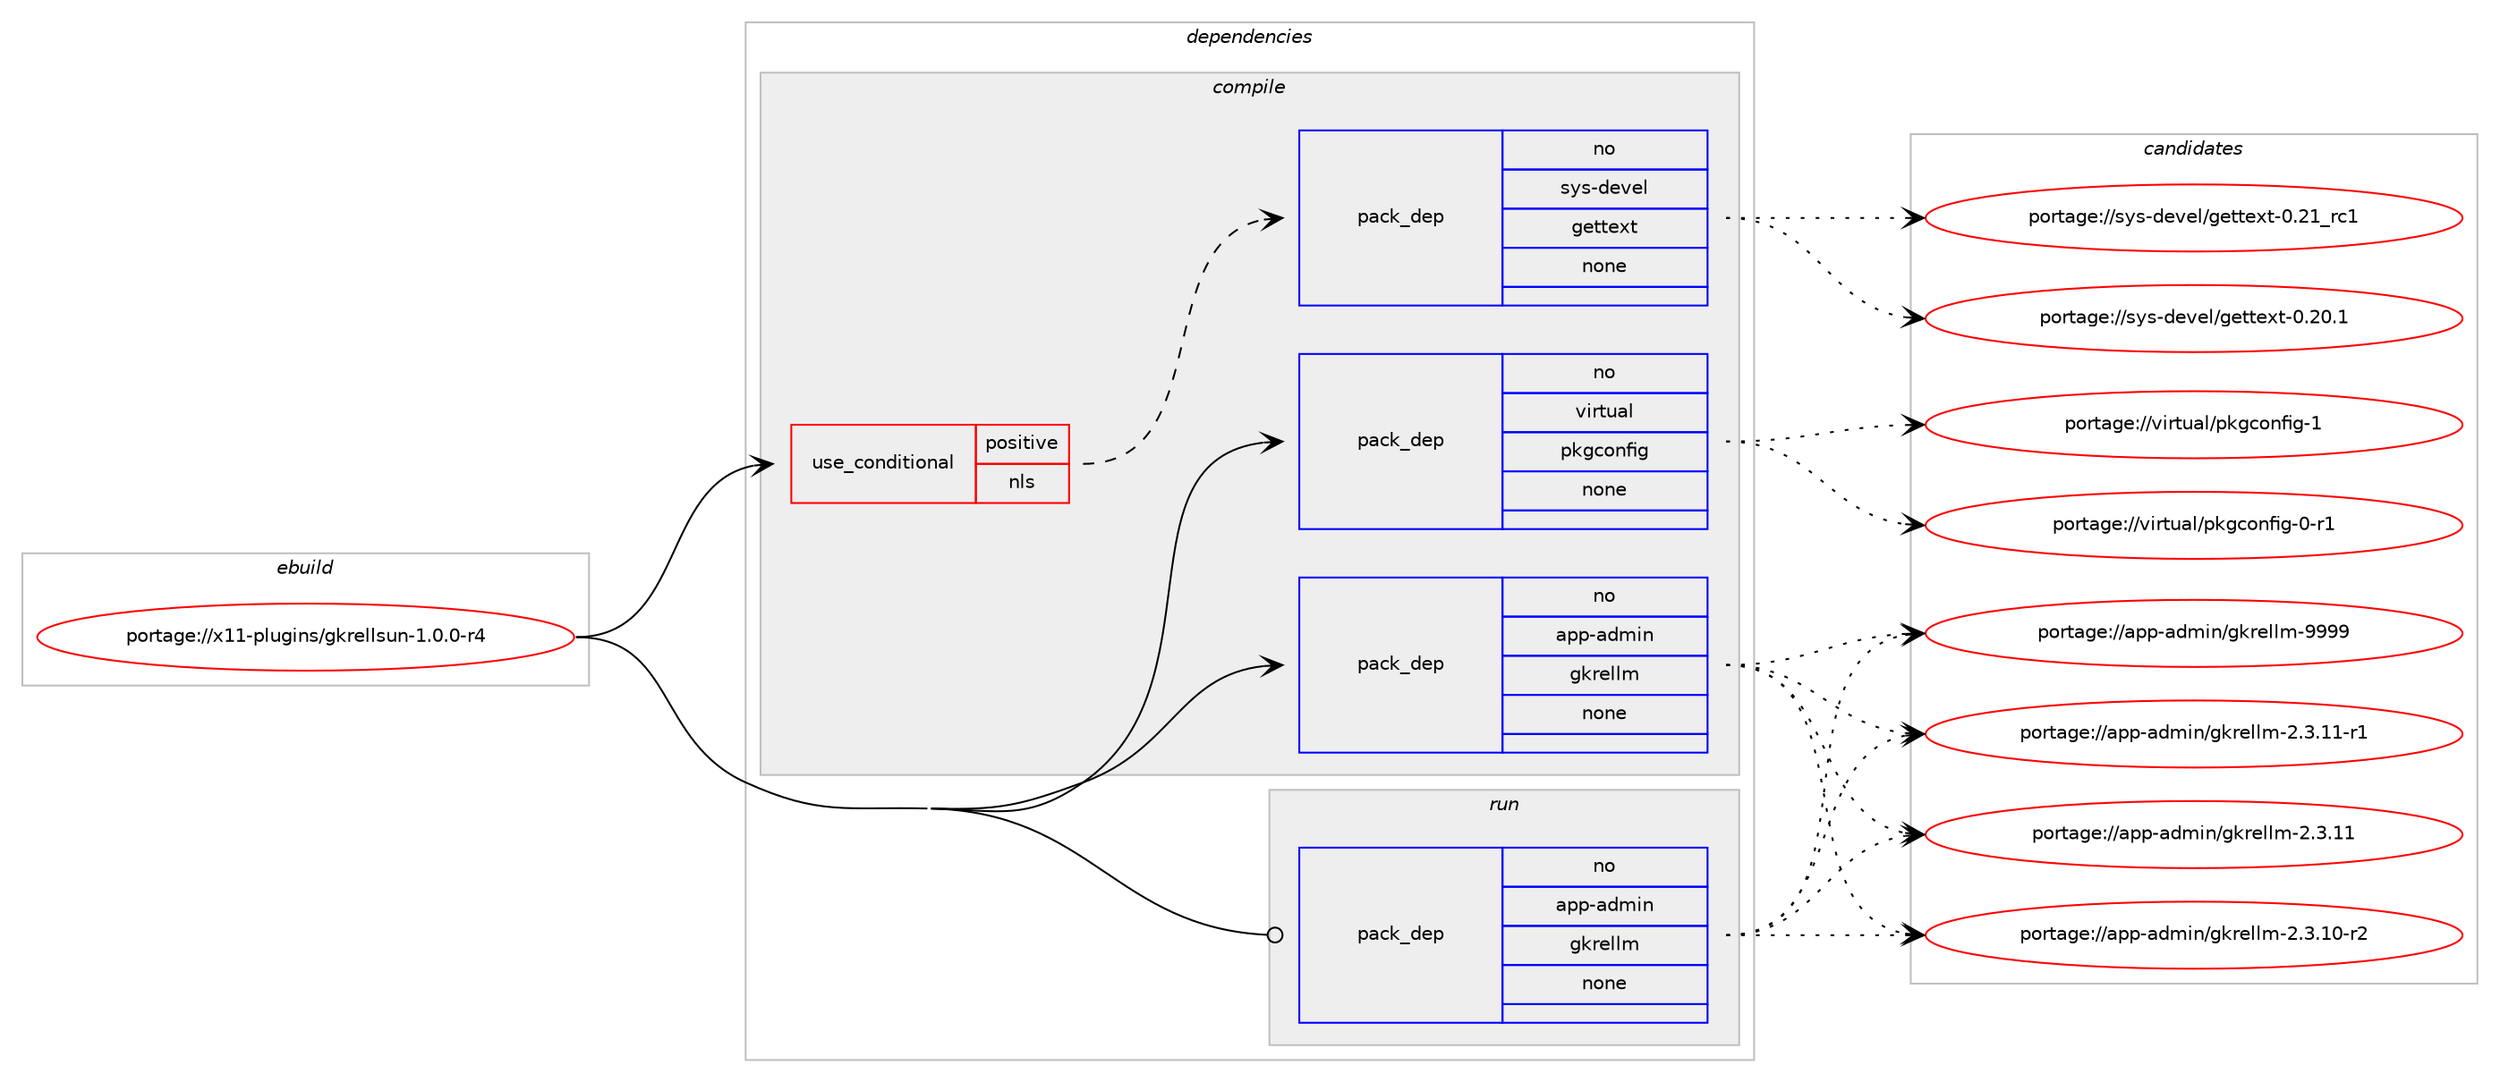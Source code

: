 digraph prolog {

# *************
# Graph options
# *************

newrank=true;
concentrate=true;
compound=true;
graph [rankdir=LR,fontname=Helvetica,fontsize=10,ranksep=1.5];#, ranksep=2.5, nodesep=0.2];
edge  [arrowhead=vee];
node  [fontname=Helvetica,fontsize=10];

# **********
# The ebuild
# **********

subgraph cluster_leftcol {
color=gray;
rank=same;
label=<<i>ebuild</i>>;
id [label="portage://x11-plugins/gkrellsun-1.0.0-r4", color=red, width=4, href="../x11-plugins/gkrellsun-1.0.0-r4.svg"];
}

# ****************
# The dependencies
# ****************

subgraph cluster_midcol {
color=gray;
label=<<i>dependencies</i>>;
subgraph cluster_compile {
fillcolor="#eeeeee";
style=filled;
label=<<i>compile</i>>;
subgraph cond1383 {
dependency9575 [label=<<TABLE BORDER="0" CELLBORDER="1" CELLSPACING="0" CELLPADDING="4"><TR><TD ROWSPAN="3" CELLPADDING="10">use_conditional</TD></TR><TR><TD>positive</TD></TR><TR><TD>nls</TD></TR></TABLE>>, shape=none, color=red];
subgraph pack8047 {
dependency9576 [label=<<TABLE BORDER="0" CELLBORDER="1" CELLSPACING="0" CELLPADDING="4" WIDTH="220"><TR><TD ROWSPAN="6" CELLPADDING="30">pack_dep</TD></TR><TR><TD WIDTH="110">no</TD></TR><TR><TD>sys-devel</TD></TR><TR><TD>gettext</TD></TR><TR><TD>none</TD></TR><TR><TD></TD></TR></TABLE>>, shape=none, color=blue];
}
dependency9575:e -> dependency9576:w [weight=20,style="dashed",arrowhead="vee"];
}
id:e -> dependency9575:w [weight=20,style="solid",arrowhead="vee"];
subgraph pack8048 {
dependency9577 [label=<<TABLE BORDER="0" CELLBORDER="1" CELLSPACING="0" CELLPADDING="4" WIDTH="220"><TR><TD ROWSPAN="6" CELLPADDING="30">pack_dep</TD></TR><TR><TD WIDTH="110">no</TD></TR><TR><TD>app-admin</TD></TR><TR><TD>gkrellm</TD></TR><TR><TD>none</TD></TR><TR><TD></TD></TR></TABLE>>, shape=none, color=blue];
}
id:e -> dependency9577:w [weight=20,style="solid",arrowhead="vee"];
subgraph pack8049 {
dependency9578 [label=<<TABLE BORDER="0" CELLBORDER="1" CELLSPACING="0" CELLPADDING="4" WIDTH="220"><TR><TD ROWSPAN="6" CELLPADDING="30">pack_dep</TD></TR><TR><TD WIDTH="110">no</TD></TR><TR><TD>virtual</TD></TR><TR><TD>pkgconfig</TD></TR><TR><TD>none</TD></TR><TR><TD></TD></TR></TABLE>>, shape=none, color=blue];
}
id:e -> dependency9578:w [weight=20,style="solid",arrowhead="vee"];
}
subgraph cluster_compileandrun {
fillcolor="#eeeeee";
style=filled;
label=<<i>compile and run</i>>;
}
subgraph cluster_run {
fillcolor="#eeeeee";
style=filled;
label=<<i>run</i>>;
subgraph pack8050 {
dependency9579 [label=<<TABLE BORDER="0" CELLBORDER="1" CELLSPACING="0" CELLPADDING="4" WIDTH="220"><TR><TD ROWSPAN="6" CELLPADDING="30">pack_dep</TD></TR><TR><TD WIDTH="110">no</TD></TR><TR><TD>app-admin</TD></TR><TR><TD>gkrellm</TD></TR><TR><TD>none</TD></TR><TR><TD></TD></TR></TABLE>>, shape=none, color=blue];
}
id:e -> dependency9579:w [weight=20,style="solid",arrowhead="odot"];
}
}

# **************
# The candidates
# **************

subgraph cluster_choices {
rank=same;
color=gray;
label=<<i>candidates</i>>;

subgraph choice8047 {
color=black;
nodesep=1;
choice11512111545100101118101108471031011161161011201164548465049951149949 [label="portage://sys-devel/gettext-0.21_rc1", color=red, width=4,href="../sys-devel/gettext-0.21_rc1.svg"];
choice115121115451001011181011084710310111611610112011645484650484649 [label="portage://sys-devel/gettext-0.20.1", color=red, width=4,href="../sys-devel/gettext-0.20.1.svg"];
dependency9576:e -> choice11512111545100101118101108471031011161161011201164548465049951149949:w [style=dotted,weight="100"];
dependency9576:e -> choice115121115451001011181011084710310111611610112011645484650484649:w [style=dotted,weight="100"];
}
subgraph choice8048 {
color=black;
nodesep=1;
choice971121124597100109105110471031071141011081081094557575757 [label="portage://app-admin/gkrellm-9999", color=red, width=4,href="../app-admin/gkrellm-9999.svg"];
choice97112112459710010910511047103107114101108108109455046514649494511449 [label="portage://app-admin/gkrellm-2.3.11-r1", color=red, width=4,href="../app-admin/gkrellm-2.3.11-r1.svg"];
choice9711211245971001091051104710310711410110810810945504651464949 [label="portage://app-admin/gkrellm-2.3.11", color=red, width=4,href="../app-admin/gkrellm-2.3.11.svg"];
choice97112112459710010910511047103107114101108108109455046514649484511450 [label="portage://app-admin/gkrellm-2.3.10-r2", color=red, width=4,href="../app-admin/gkrellm-2.3.10-r2.svg"];
dependency9577:e -> choice971121124597100109105110471031071141011081081094557575757:w [style=dotted,weight="100"];
dependency9577:e -> choice97112112459710010910511047103107114101108108109455046514649494511449:w [style=dotted,weight="100"];
dependency9577:e -> choice9711211245971001091051104710310711410110810810945504651464949:w [style=dotted,weight="100"];
dependency9577:e -> choice97112112459710010910511047103107114101108108109455046514649484511450:w [style=dotted,weight="100"];
}
subgraph choice8049 {
color=black;
nodesep=1;
choice1181051141161179710847112107103991111101021051034549 [label="portage://virtual/pkgconfig-1", color=red, width=4,href="../virtual/pkgconfig-1.svg"];
choice11810511411611797108471121071039911111010210510345484511449 [label="portage://virtual/pkgconfig-0-r1", color=red, width=4,href="../virtual/pkgconfig-0-r1.svg"];
dependency9578:e -> choice1181051141161179710847112107103991111101021051034549:w [style=dotted,weight="100"];
dependency9578:e -> choice11810511411611797108471121071039911111010210510345484511449:w [style=dotted,weight="100"];
}
subgraph choice8050 {
color=black;
nodesep=1;
choice971121124597100109105110471031071141011081081094557575757 [label="portage://app-admin/gkrellm-9999", color=red, width=4,href="../app-admin/gkrellm-9999.svg"];
choice97112112459710010910511047103107114101108108109455046514649494511449 [label="portage://app-admin/gkrellm-2.3.11-r1", color=red, width=4,href="../app-admin/gkrellm-2.3.11-r1.svg"];
choice9711211245971001091051104710310711410110810810945504651464949 [label="portage://app-admin/gkrellm-2.3.11", color=red, width=4,href="../app-admin/gkrellm-2.3.11.svg"];
choice97112112459710010910511047103107114101108108109455046514649484511450 [label="portage://app-admin/gkrellm-2.3.10-r2", color=red, width=4,href="../app-admin/gkrellm-2.3.10-r2.svg"];
dependency9579:e -> choice971121124597100109105110471031071141011081081094557575757:w [style=dotted,weight="100"];
dependency9579:e -> choice97112112459710010910511047103107114101108108109455046514649494511449:w [style=dotted,weight="100"];
dependency9579:e -> choice9711211245971001091051104710310711410110810810945504651464949:w [style=dotted,weight="100"];
dependency9579:e -> choice97112112459710010910511047103107114101108108109455046514649484511450:w [style=dotted,weight="100"];
}
}

}
